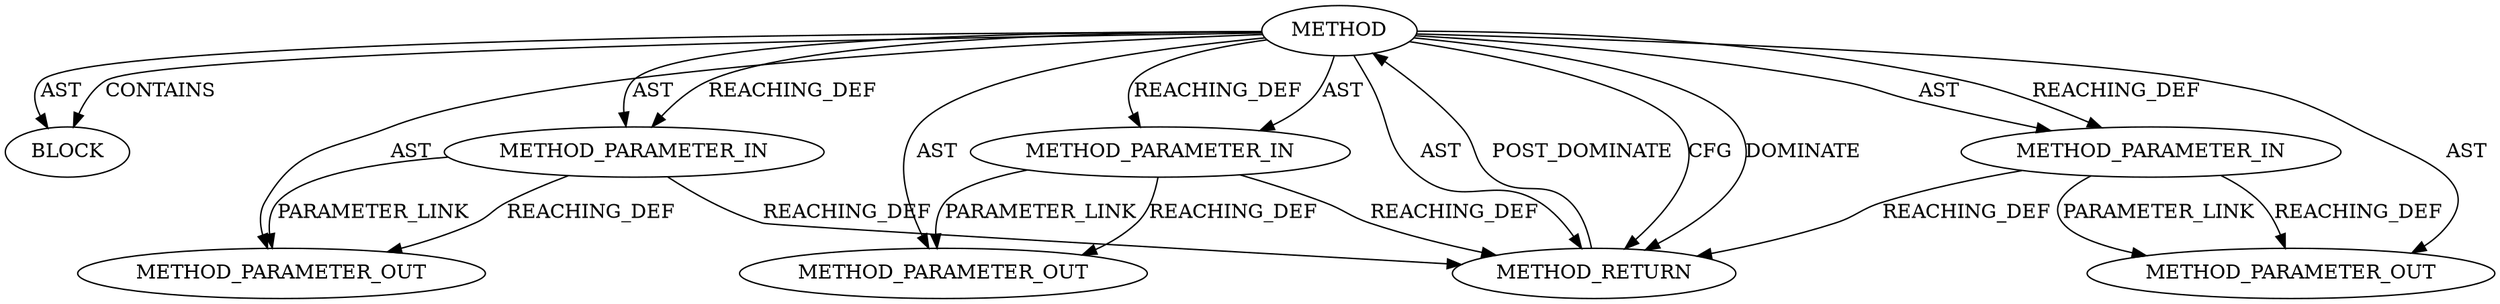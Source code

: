 digraph {
  26069 [label=BLOCK ORDER=1 ARGUMENT_INDEX=1 CODE="<empty>" TYPE_FULL_NAME="ANY"]
  26066 [label=METHOD_PARAMETER_IN ORDER=1 CODE="p1" IS_VARIADIC=false TYPE_FULL_NAME="ANY" EVALUATION_STRATEGY="BY_VALUE" INDEX=1 NAME="p1"]
  26068 [label=METHOD_PARAMETER_IN ORDER=3 CODE="p3" IS_VARIADIC=false TYPE_FULL_NAME="ANY" EVALUATION_STRATEGY="BY_VALUE" INDEX=3 NAME="p3"]
  27431 [label=METHOD_PARAMETER_OUT ORDER=2 CODE="p2" IS_VARIADIC=false TYPE_FULL_NAME="ANY" EVALUATION_STRATEGY="BY_VALUE" INDEX=2 NAME="p2"]
  27430 [label=METHOD_PARAMETER_OUT ORDER=1 CODE="p1" IS_VARIADIC=false TYPE_FULL_NAME="ANY" EVALUATION_STRATEGY="BY_VALUE" INDEX=1 NAME="p1"]
  27432 [label=METHOD_PARAMETER_OUT ORDER=3 CODE="p3" IS_VARIADIC=false TYPE_FULL_NAME="ANY" EVALUATION_STRATEGY="BY_VALUE" INDEX=3 NAME="p3"]
  26070 [label=METHOD_RETURN ORDER=2 CODE="RET" TYPE_FULL_NAME="ANY" EVALUATION_STRATEGY="BY_VALUE"]
  26067 [label=METHOD_PARAMETER_IN ORDER=2 CODE="p2" IS_VARIADIC=false TYPE_FULL_NAME="ANY" EVALUATION_STRATEGY="BY_VALUE" INDEX=2 NAME="p2"]
  26065 [label=METHOD AST_PARENT_TYPE="NAMESPACE_BLOCK" AST_PARENT_FULL_NAME="<global>" ORDER=0 CODE="<empty>" FULL_NAME="sprintf" IS_EXTERNAL=true FILENAME="<empty>" SIGNATURE="" NAME="sprintf"]
  26065 -> 26070 [label=AST ]
  26065 -> 26067 [label=REACHING_DEF VARIABLE=""]
  26067 -> 27431 [label=REACHING_DEF VARIABLE="p2"]
  26066 -> 27430 [label=REACHING_DEF VARIABLE="p1"]
  26067 -> 27431 [label=PARAMETER_LINK ]
  26065 -> 26066 [label=REACHING_DEF VARIABLE=""]
  26065 -> 27431 [label=AST ]
  26066 -> 26070 [label=REACHING_DEF VARIABLE="p1"]
  26065 -> 27430 [label=AST ]
  26065 -> 26066 [label=AST ]
  26068 -> 27432 [label=PARAMETER_LINK ]
  26065 -> 26070 [label=CFG ]
  26066 -> 27430 [label=PARAMETER_LINK ]
  26068 -> 26070 [label=REACHING_DEF VARIABLE="p3"]
  26065 -> 26070 [label=DOMINATE ]
  26065 -> 27432 [label=AST ]
  26065 -> 26067 [label=AST ]
  26065 -> 26069 [label=CONTAINS ]
  26065 -> 26069 [label=AST ]
  26065 -> 26068 [label=AST ]
  26068 -> 27432 [label=REACHING_DEF VARIABLE="p3"]
  26070 -> 26065 [label=POST_DOMINATE ]
  26065 -> 26068 [label=REACHING_DEF VARIABLE=""]
  26067 -> 26070 [label=REACHING_DEF VARIABLE="p2"]
}
